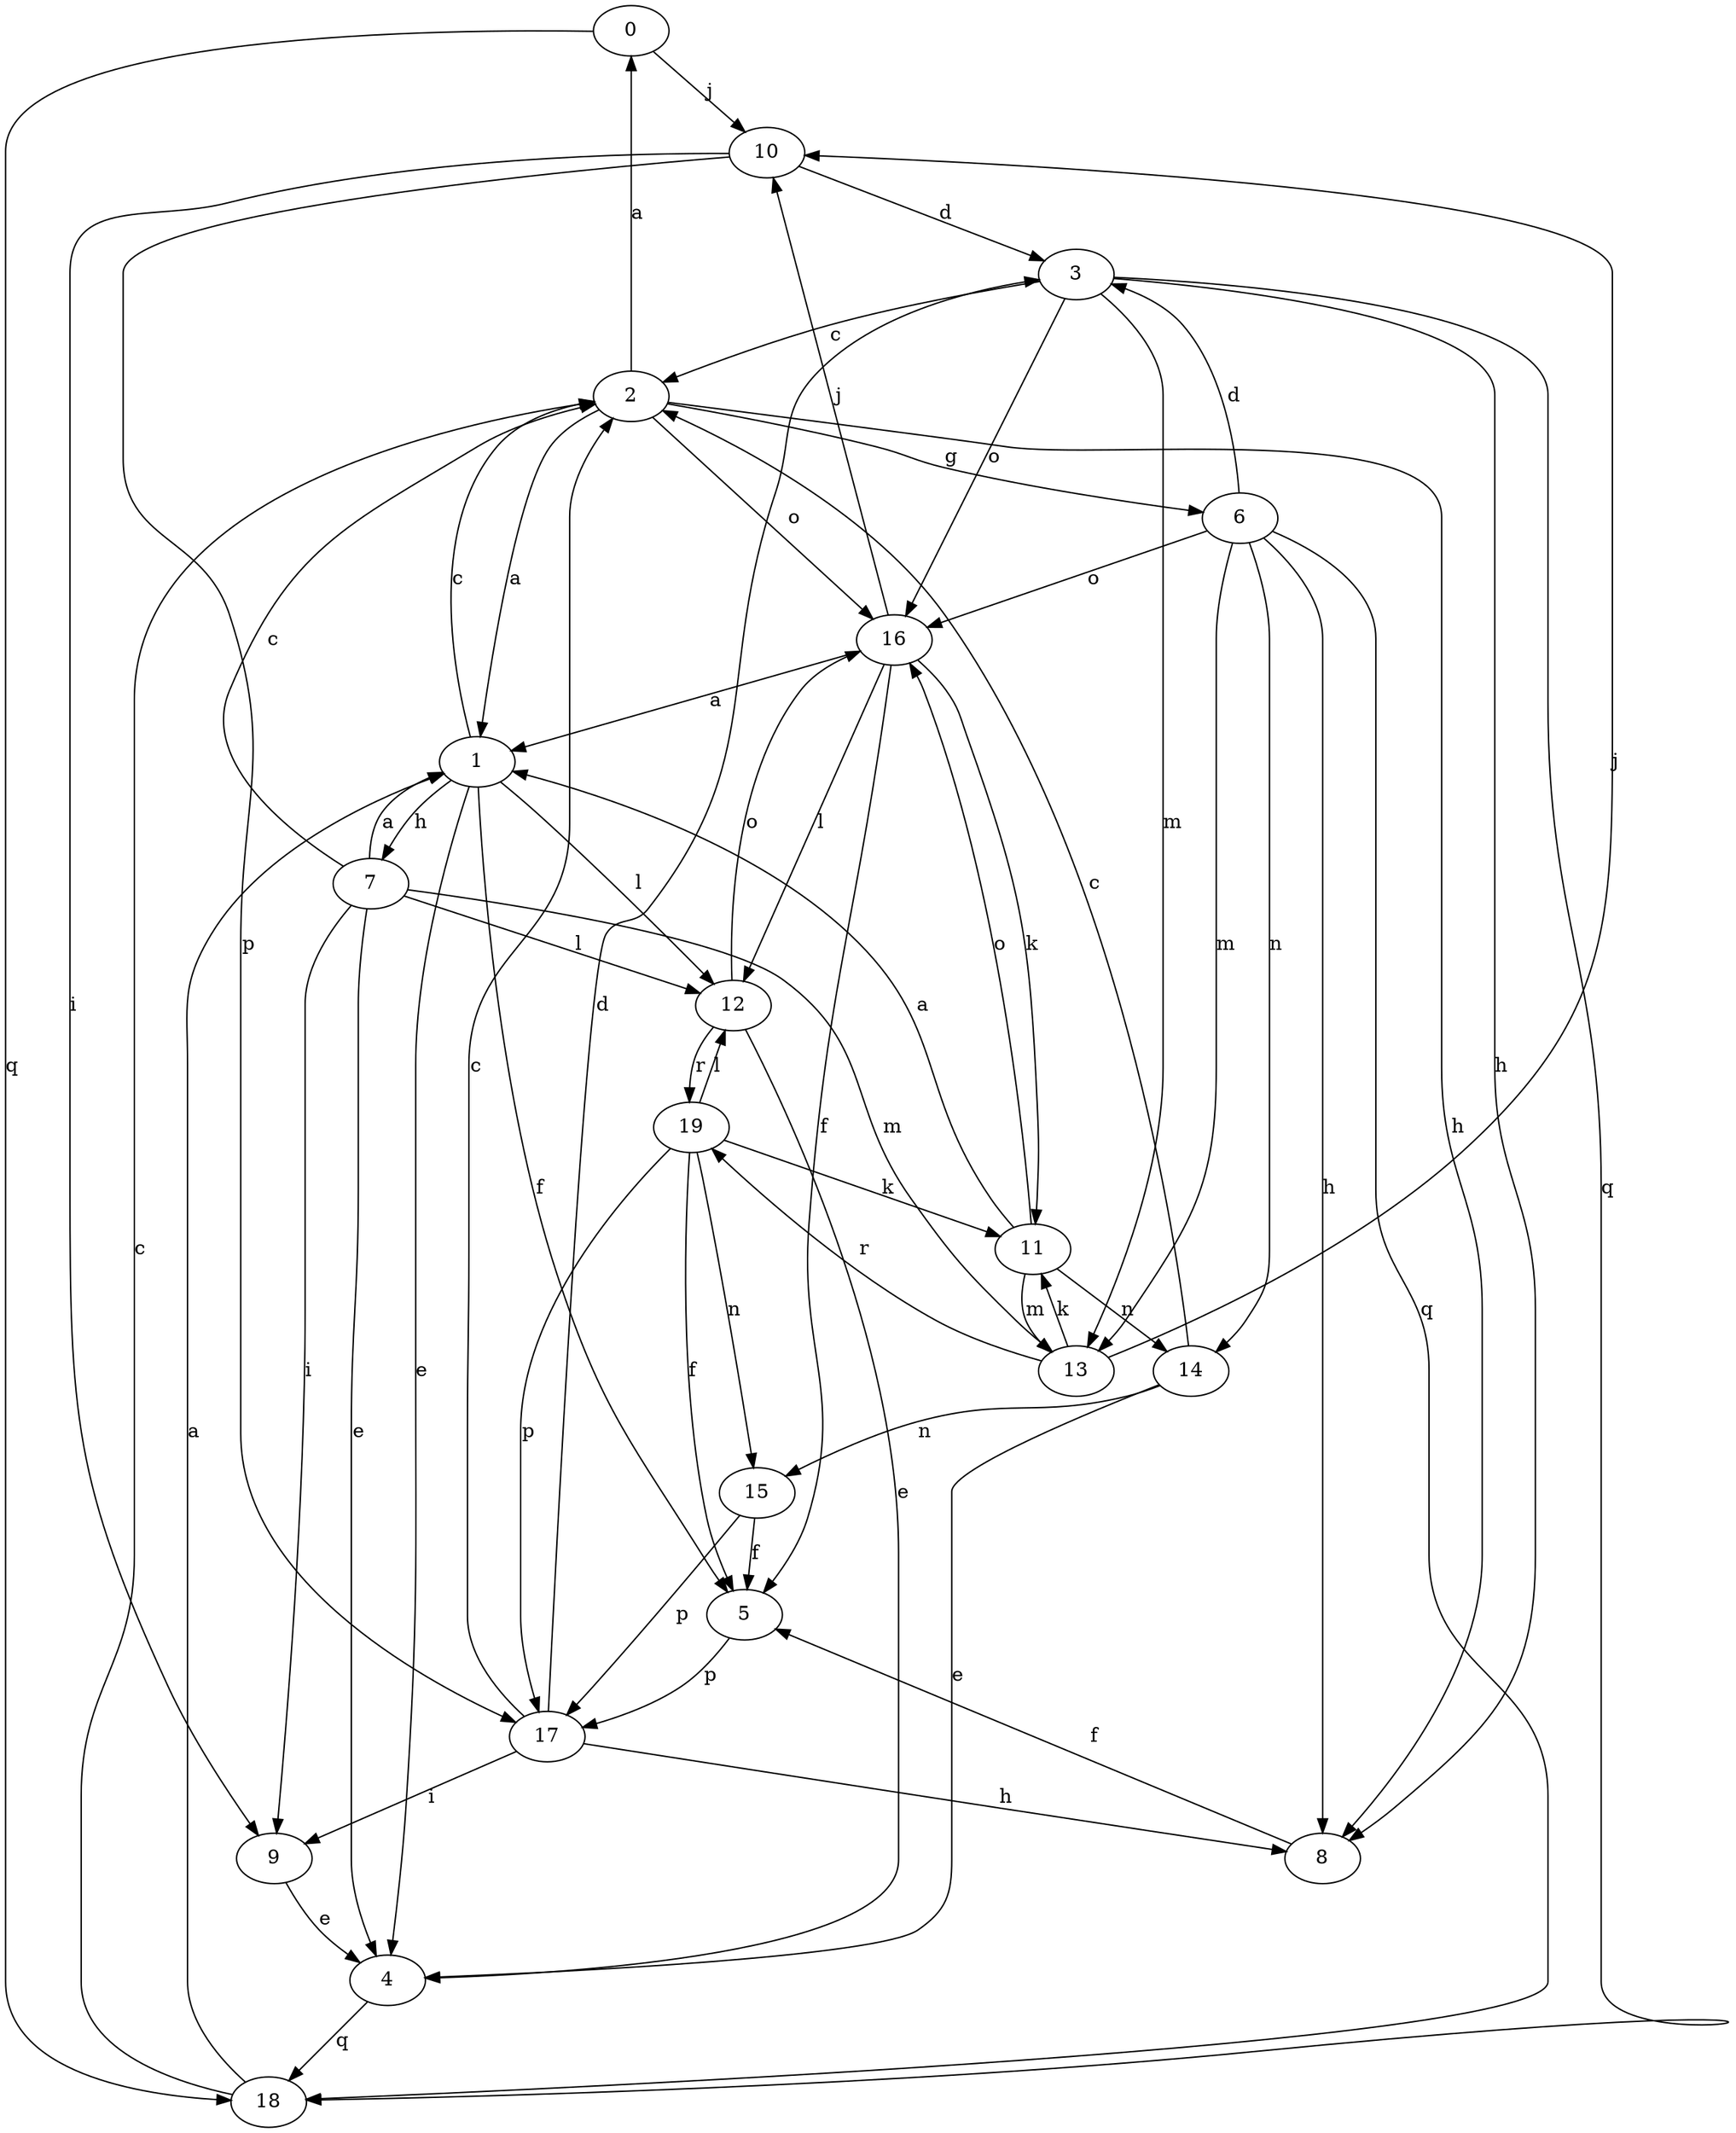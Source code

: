 strict digraph  {
0;
1;
2;
3;
4;
5;
6;
7;
8;
9;
10;
11;
12;
13;
14;
15;
16;
17;
18;
19;
0 -> 10  [label=j];
0 -> 18  [label=q];
1 -> 2  [label=c];
1 -> 4  [label=e];
1 -> 5  [label=f];
1 -> 7  [label=h];
1 -> 12  [label=l];
2 -> 0  [label=a];
2 -> 1  [label=a];
2 -> 6  [label=g];
2 -> 8  [label=h];
2 -> 16  [label=o];
3 -> 2  [label=c];
3 -> 8  [label=h];
3 -> 13  [label=m];
3 -> 16  [label=o];
3 -> 18  [label=q];
4 -> 18  [label=q];
5 -> 17  [label=p];
6 -> 3  [label=d];
6 -> 8  [label=h];
6 -> 13  [label=m];
6 -> 14  [label=n];
6 -> 16  [label=o];
6 -> 18  [label=q];
7 -> 1  [label=a];
7 -> 2  [label=c];
7 -> 4  [label=e];
7 -> 9  [label=i];
7 -> 12  [label=l];
7 -> 13  [label=m];
8 -> 5  [label=f];
9 -> 4  [label=e];
10 -> 3  [label=d];
10 -> 9  [label=i];
10 -> 17  [label=p];
11 -> 1  [label=a];
11 -> 13  [label=m];
11 -> 14  [label=n];
11 -> 16  [label=o];
12 -> 4  [label=e];
12 -> 16  [label=o];
12 -> 19  [label=r];
13 -> 10  [label=j];
13 -> 11  [label=k];
13 -> 19  [label=r];
14 -> 2  [label=c];
14 -> 4  [label=e];
14 -> 15  [label=n];
15 -> 5  [label=f];
15 -> 17  [label=p];
16 -> 1  [label=a];
16 -> 5  [label=f];
16 -> 10  [label=j];
16 -> 11  [label=k];
16 -> 12  [label=l];
17 -> 2  [label=c];
17 -> 3  [label=d];
17 -> 8  [label=h];
17 -> 9  [label=i];
18 -> 1  [label=a];
18 -> 2  [label=c];
19 -> 5  [label=f];
19 -> 11  [label=k];
19 -> 12  [label=l];
19 -> 15  [label=n];
19 -> 17  [label=p];
}

